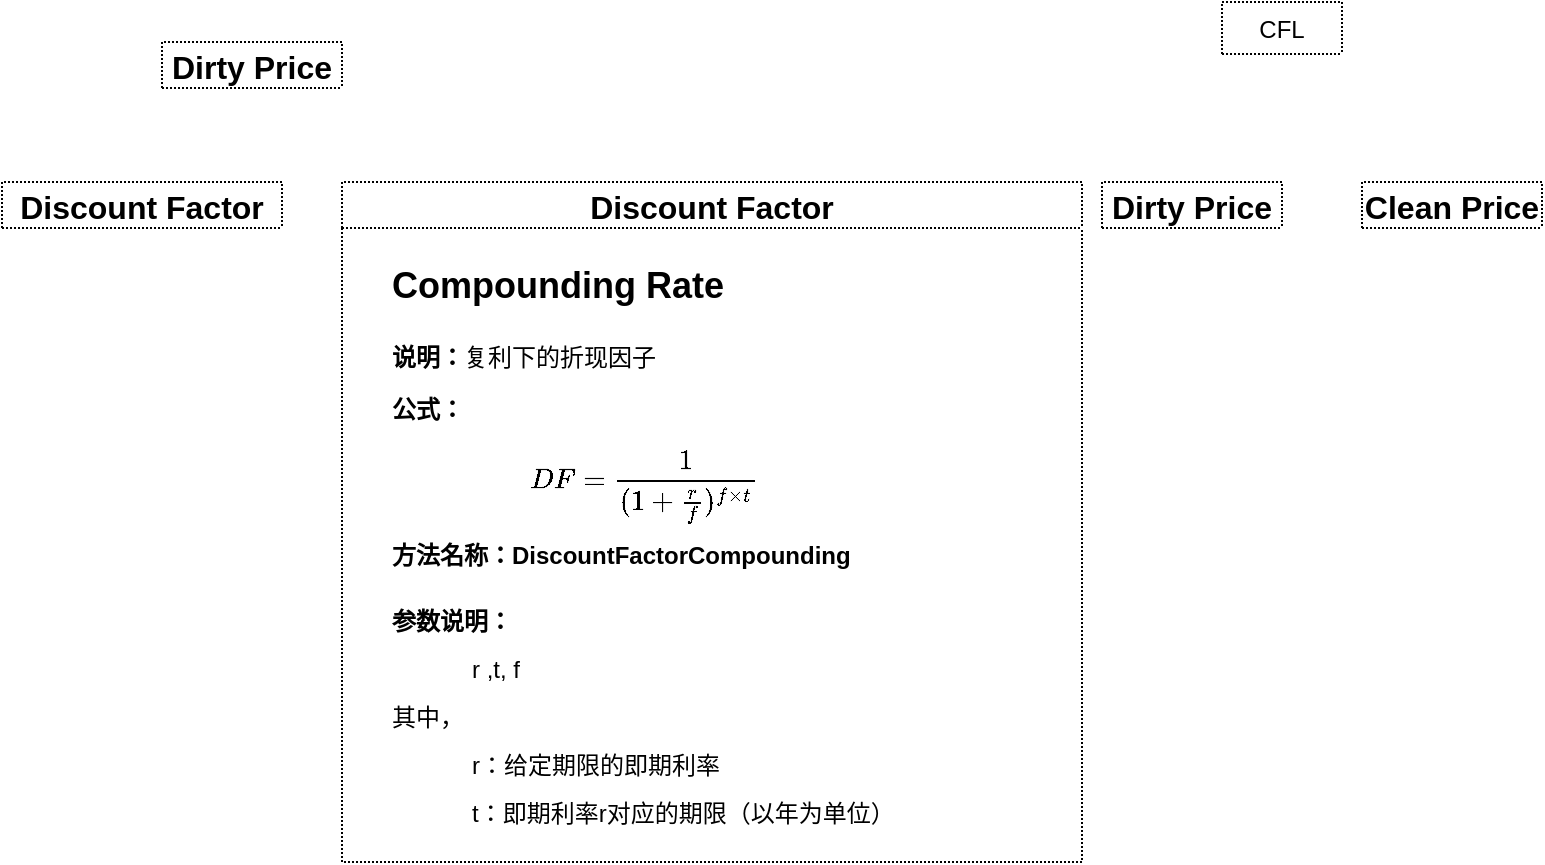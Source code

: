 <mxfile version="13.10.0" type="github">
  <diagram id="C5RBs43oDa-KdzZeNtuy" name="Page-1">
    <mxGraphModel dx="542" dy="405" grid="1" gridSize="10" guides="1" tooltips="1" connect="1" arrows="1" fold="1" page="1" pageScale="1" pageWidth="827" pageHeight="1169" math="1" shadow="0">
      <root>
        <mxCell id="WIyWlLk6GJQsqaUBKTNV-0" />
        <mxCell id="WIyWlLk6GJQsqaUBKTNV-1" parent="WIyWlLk6GJQsqaUBKTNV-0" />
        <mxCell id="0xuEhFezEmj5StmWAARz-81" value="Dirty Price" style="swimlane;dashed=1;dashPattern=1 1;strokeColor=#000000;fontSize=16;" parent="WIyWlLk6GJQsqaUBKTNV-1" vertex="1" collapsed="1">
          <mxGeometry x="110" y="40" width="90" height="23" as="geometry">
            <mxRectangle x="110" y="40" width="370" height="380" as="alternateBounds" />
          </mxGeometry>
        </mxCell>
        <mxCell id="SIirOtEVYk1fui6E42ct-0" value="&lt;h1&gt;&lt;font style=&quot;font-size: 18px&quot;&gt;Dirty Price&lt;/font&gt;&lt;/h1&gt;&lt;p&gt;&lt;b&gt;说明：&lt;/b&gt;计算给定债券的当前价格（全价）&lt;/p&gt;&lt;p&gt;&lt;b&gt;公式：&lt;/b&gt;&lt;span style=&quot;text-align: center&quot;&gt;$$ DirtyPrice = \sum_{i=1}^n CF_i \times DF_i $$&lt;/span&gt;&lt;/p&gt;&lt;p style=&quot;line-height: 9.6px&quot;&gt;&lt;b&gt;方法名称：PriceDirty&lt;/b&gt;&lt;br&gt;&lt;br&gt;&lt;/p&gt;&lt;p style=&quot;line-height: 12px&quot;&gt;&lt;b&gt;参数说明：&lt;/b&gt;&lt;/p&gt;&lt;blockquote style=&quot;margin: 0px 0px 0px 40px ; border: none ; padding: 0px&quot;&gt;&lt;p style=&quot;line-height: 12px&quot;&gt;CFL[ dt ,amount ,df ]&lt;/p&gt;&lt;/blockquote&gt;&lt;p style=&quot;line-height: 12px&quot;&gt;其中，&lt;/p&gt;&lt;blockquote style=&quot;margin: 0px 0px 0px 40px ; border: none ; padding: 0px&quot;&gt;&lt;p style=&quot;line-height: 12px&quot;&gt;dt：现金流发生日期&lt;/p&gt;&lt;p style=&quot;line-height: 12px&quot;&gt;amount：在时间dt处产生的现金流金额&lt;/p&gt;&lt;/blockquote&gt;&lt;blockquote style=&quot;margin: 0px 0px 0px 40px ; border: none ; padding: 0px&quot;&gt;&lt;p style=&quot;line-height: 12px&quot;&gt;df：时间dt处对应的折现因子&lt;/p&gt;&lt;/blockquote&gt;&lt;span style=&quot;box-sizing: border-box ; font-size: 13px ; background-color: rgb(255 , 255 , 255) ; font-family: &amp;#34;courier new&amp;#34; , &amp;#34;courier&amp;#34; , monospace&quot;&gt;&lt;br&gt;&lt;/span&gt;" style="text;html=1;strokeColor=none;fillColor=none;spacing=5;spacingTop=-20;whiteSpace=wrap;overflow=hidden;rounded=0;" parent="0xuEhFezEmj5StmWAARz-81" vertex="1">
          <mxGeometry x="20" y="30" width="330" height="340" as="geometry" />
        </mxCell>
        <mxCell id="0xuEhFezEmj5StmWAARz-60" value="CFL" style="swimlane;fontStyle=0;childLayout=stackLayout;horizontal=1;startSize=26;fillColor=none;horizontalStack=0;resizeParent=1;resizeParentMax=0;resizeLast=0;collapsible=1;marginBottom=0;dashed=1;dashPattern=1 1;strokeColor=#000000;" parent="WIyWlLk6GJQsqaUBKTNV-1" vertex="1" collapsed="1">
          <mxGeometry x="640" y="20" width="60" height="26" as="geometry">
            <mxRectangle x="60" y="100" width="130" height="130" as="alternateBounds" />
          </mxGeometry>
        </mxCell>
        <mxCell id="0xuEhFezEmj5StmWAARz-61" value="dt date" style="text;strokeColor=none;fillColor=none;align=left;verticalAlign=top;spacingLeft=4;spacingRight=4;overflow=hidden;rotatable=0;points=[[0,0.5],[1,0.5]];portConstraint=eastwest;" parent="0xuEhFezEmj5StmWAARz-60" vertex="1">
          <mxGeometry y="26" width="60" height="26" as="geometry" />
        </mxCell>
        <mxCell id="0xuEhFezEmj5StmWAARz-66" value="t number" style="text;strokeColor=none;fillColor=none;align=left;verticalAlign=top;spacingLeft=4;spacingRight=4;overflow=hidden;rotatable=0;points=[[0,0.5],[1,0.5]];portConstraint=eastwest;" parent="0xuEhFezEmj5StmWAARz-60" vertex="1">
          <mxGeometry y="52" width="60" height="26" as="geometry" />
        </mxCell>
        <mxCell id="0xuEhFezEmj5StmWAARz-62" value="amount number" style="text;strokeColor=none;fillColor=none;align=left;verticalAlign=top;spacingLeft=4;spacingRight=4;overflow=hidden;rotatable=0;points=[[0,0.5],[1,0.5]];portConstraint=eastwest;" parent="0xuEhFezEmj5StmWAARz-60" vertex="1">
          <mxGeometry y="78" width="60" height="26" as="geometry" />
        </mxCell>
        <mxCell id="0xuEhFezEmj5StmWAARz-63" value="df number" style="text;strokeColor=none;fillColor=none;align=left;verticalAlign=top;spacingLeft=4;spacingRight=4;overflow=hidden;rotatable=0;points=[[0,0.5],[1,0.5]];portConstraint=eastwest;" parent="0xuEhFezEmj5StmWAARz-60" vertex="1">
          <mxGeometry y="104" width="60" height="26" as="geometry" />
        </mxCell>
        <mxCell id="0xuEhFezEmj5StmWAARz-90" value="Clean Price" style="swimlane;dashed=1;dashPattern=1 1;strokeColor=#000000;fontSize=16;" parent="WIyWlLk6GJQsqaUBKTNV-1" vertex="1" collapsed="1">
          <mxGeometry x="710" y="110" width="90" height="23" as="geometry">
            <mxRectangle x="710" y="110" width="370" height="340" as="alternateBounds" />
          </mxGeometry>
        </mxCell>
        <mxCell id="0xuEhFezEmj5StmWAARz-91" value="&lt;h1&gt;&lt;font style=&quot;font-size: 18px&quot;&gt;Clean Price&lt;/font&gt;&lt;/h1&gt;&lt;p&gt;&lt;b&gt;说明：&lt;/b&gt;计算给定债券的当前价格（净价）&lt;/p&gt;&lt;p&gt;&lt;b&gt;公式：&lt;/b&gt;&lt;span style=&quot;text-align: center&quot;&gt;$$ CleanPrice = DirtyPrice-AccruedInterest $$&lt;/span&gt;&lt;/p&gt;&lt;p style=&quot;line-height: 9.6px&quot;&gt;&lt;b&gt;方法名称：PriceClean&lt;/b&gt;&lt;br&gt;&lt;br&gt;&lt;/p&gt;&lt;p style=&quot;line-height: 12px&quot;&gt;&lt;b&gt;参数说明：&lt;/b&gt;&lt;/p&gt;&lt;blockquote style=&quot;margin: 0px 0px 0px 40px ; border: none ; padding: 0px&quot;&gt;&lt;p style=&quot;line-height: 12px&quot;&gt;DirthPrice, AccruedInterest&lt;/p&gt;&lt;/blockquote&gt;&lt;p style=&quot;line-height: 12px&quot;&gt;其中，&lt;/p&gt;&lt;blockquote style=&quot;margin: 0px 0px 0px 40px ; border: none ; padding: 0px&quot;&gt;&lt;p style=&quot;line-height: 12px&quot;&gt;DirthPrice：全价&lt;/p&gt;&lt;p style=&quot;line-height: 12px&quot;&gt;AccuredInterest：应计利息，指已经计入但是还未支付的利息&lt;/p&gt;&lt;/blockquote&gt;&lt;span style=&quot;box-sizing: border-box ; font-size: 13px ; background-color: rgb(255 , 255 , 255) ; font-family: &amp;#34;courier new&amp;#34; , &amp;#34;courier&amp;#34; , monospace&quot;&gt;&lt;br&gt;&lt;/span&gt;" style="text;html=1;strokeColor=none;fillColor=none;spacing=5;spacingTop=-20;whiteSpace=wrap;overflow=hidden;rounded=0;" parent="0xuEhFezEmj5StmWAARz-90" vertex="1">
          <mxGeometry x="20" y="30" width="330" height="300" as="geometry" />
        </mxCell>
        <mxCell id="0xuEhFezEmj5StmWAARz-95" value="Discount Factor" style="swimlane;dashed=1;dashPattern=1 1;strokeColor=#000000;fontSize=16;" parent="WIyWlLk6GJQsqaUBKTNV-1" vertex="1" collapsed="1">
          <mxGeometry x="30" y="110" width="140" height="23" as="geometry">
            <mxRectangle x="30" y="110" width="370" height="340" as="alternateBounds" />
          </mxGeometry>
        </mxCell>
        <mxCell id="0xuEhFezEmj5StmWAARz-96" value="&lt;h1&gt;&lt;font style=&quot;font-size: 18px&quot;&gt;Simple Interest Rate&lt;/font&gt;&lt;/h1&gt;&lt;p&gt;&lt;b&gt;说明：&lt;/b&gt;单利下的折现因子&lt;/p&gt;&lt;p&gt;&lt;b&gt;公式：&lt;/b&gt;&lt;span style=&quot;text-align: center&quot;&gt;$$ DF_s = \frac{1}{1+r\times t} $$&lt;/span&gt;&lt;/p&gt;&lt;p style=&quot;line-height: 9.6px&quot;&gt;&lt;b&gt;方法名称：DiscountFactorSimple&lt;/b&gt;&lt;br&gt;&lt;br&gt;&lt;/p&gt;&lt;p style=&quot;line-height: 12px&quot;&gt;&lt;b&gt;参数说明：&lt;/b&gt;&lt;/p&gt;&lt;blockquote style=&quot;margin: 0px 0px 0px 40px ; border: none ; padding: 0px&quot;&gt;&lt;p style=&quot;line-height: 12px&quot;&gt;r ,t&lt;/p&gt;&lt;/blockquote&gt;&lt;p style=&quot;line-height: 12px&quot;&gt;其中，&lt;/p&gt;&lt;blockquote style=&quot;margin: 0px 0px 0px 40px ; border: none ; padding: 0px&quot;&gt;&lt;p style=&quot;line-height: 12px&quot;&gt;r：给定期限的即期利率&lt;/p&gt;&lt;p style=&quot;line-height: 12px&quot;&gt;t：即期利率r对应的期限（以年为单位）&lt;/p&gt;&lt;/blockquote&gt;&lt;span style=&quot;box-sizing: border-box ; font-size: 13px ; background-color: rgb(255 , 255 , 255) ; font-family: &amp;#34;courier new&amp;#34; , &amp;#34;courier&amp;#34; , monospace&quot;&gt;&lt;br&gt;&lt;/span&gt;" style="text;html=1;strokeColor=none;fillColor=none;spacing=5;spacingTop=-20;whiteSpace=wrap;overflow=hidden;rounded=0;" parent="0xuEhFezEmj5StmWAARz-95" vertex="1">
          <mxGeometry x="20" y="30" width="330" height="300" as="geometry" />
        </mxCell>
        <mxCell id="0xuEhFezEmj5StmWAARz-92" value="Dirty Price" style="swimlane;dashed=1;dashPattern=1 1;strokeColor=#000000;fontSize=16;" parent="WIyWlLk6GJQsqaUBKTNV-1" vertex="1" collapsed="1">
          <mxGeometry x="580" y="110" width="90" height="23" as="geometry">
            <mxRectangle x="570" y="133" width="370" height="380" as="alternateBounds" />
          </mxGeometry>
        </mxCell>
        <mxCell id="0xuEhFezEmj5StmWAARz-93" value="&lt;h1&gt;&lt;font style=&quot;font-size: 18px&quot;&gt;Dirty Price&lt;/font&gt;&lt;/h1&gt;&lt;p&gt;&lt;b&gt;说明：&lt;/b&gt;计算给定债券的当前价格（全价）&lt;/p&gt;&lt;p&gt;&lt;b&gt;公式：&lt;/b&gt;&lt;span style=&quot;text-align: center&quot;&gt;$$ DirtyPrice = \sum_{i=1}^n CF_i \times DF_i $$&lt;/span&gt;&lt;/p&gt;&lt;p style=&quot;line-height: 9.6px&quot;&gt;&lt;b&gt;方法名称：PriceDirty&lt;/b&gt;&lt;br&gt;&lt;br&gt;&lt;/p&gt;&lt;p style=&quot;line-height: 12px&quot;&gt;&lt;b&gt;参数说明：&lt;/b&gt;&lt;/p&gt;&lt;blockquote style=&quot;margin: 0px 0px 0px 40px ; border: none ; padding: 0px&quot;&gt;&lt;p style=&quot;line-height: 12px&quot;&gt;CFL[ dt ,amount ,df ]&lt;/p&gt;&lt;/blockquote&gt;&lt;p style=&quot;line-height: 12px&quot;&gt;其中，&lt;/p&gt;&lt;blockquote style=&quot;margin: 0px 0px 0px 40px ; border: none ; padding: 0px&quot;&gt;&lt;p style=&quot;line-height: 12px&quot;&gt;dt：现金流发生日期&lt;/p&gt;&lt;p style=&quot;line-height: 12px&quot;&gt;amount：在时间dt处产生的现金流金额&lt;/p&gt;&lt;/blockquote&gt;&lt;blockquote style=&quot;margin: 0px 0px 0px 40px ; border: none ; padding: 0px&quot;&gt;&lt;p style=&quot;line-height: 12px&quot;&gt;df：时间dt处对应的折现因子&lt;/p&gt;&lt;/blockquote&gt;&lt;span style=&quot;box-sizing: border-box ; font-size: 13px ; background-color: rgb(255 , 255 , 255) ; font-family: &amp;#34;courier new&amp;#34; , &amp;#34;courier&amp;#34; , monospace&quot;&gt;&lt;br&gt;&lt;/span&gt;" style="text;html=1;strokeColor=none;fillColor=none;spacing=5;spacingTop=-20;whiteSpace=wrap;overflow=hidden;rounded=0;" parent="0xuEhFezEmj5StmWAARz-92" vertex="1">
          <mxGeometry x="20" y="30" width="330" height="340" as="geometry" />
        </mxCell>
        <mxCell id="0xuEhFezEmj5StmWAARz-152" value="Discount Factor" style="swimlane;dashed=1;dashPattern=1 1;strokeColor=#000000;fontSize=16;" parent="WIyWlLk6GJQsqaUBKTNV-1" vertex="1">
          <mxGeometry x="200" y="110" width="370" height="340" as="geometry">
            <mxRectangle x="200" y="110" width="140" height="23" as="alternateBounds" />
          </mxGeometry>
        </mxCell>
        <mxCell id="0xuEhFezEmj5StmWAARz-153" value="&lt;h1&gt;&lt;font style=&quot;font-size: 18px&quot;&gt;Compounding Rate&lt;/font&gt;&lt;/h1&gt;&lt;p&gt;&lt;b&gt;说明：&lt;/b&gt;复利下的折现因子&lt;/p&gt;&lt;p&gt;&lt;b&gt;公式：&lt;/b&gt;&lt;span style=&quot;text-align: center&quot;&gt;$$ DF = \frac{1}{(1+\frac{r}{f})^ {f\times t}} $$&lt;/span&gt;&lt;/p&gt;&lt;p style=&quot;line-height: 9.6px&quot;&gt;&lt;b&gt;方法名称：DiscountFactorCompounding&lt;/b&gt;&lt;br&gt;&lt;br&gt;&lt;/p&gt;&lt;p style=&quot;line-height: 12px&quot;&gt;&lt;b&gt;参数说明：&lt;/b&gt;&lt;/p&gt;&lt;blockquote style=&quot;margin: 0px 0px 0px 40px ; border: none ; padding: 0px&quot;&gt;&lt;p style=&quot;line-height: 12px&quot;&gt;r ,t, f&lt;/p&gt;&lt;/blockquote&gt;&lt;p style=&quot;line-height: 12px&quot;&gt;其中，&lt;/p&gt;&lt;blockquote style=&quot;margin: 0px 0px 0px 40px ; border: none ; padding: 0px&quot;&gt;&lt;p style=&quot;line-height: 12px&quot;&gt;r：给定期限的即期利率&lt;/p&gt;&lt;p style=&quot;line-height: 12px&quot;&gt;t：即期利率r对应的期限（以年为单位）&lt;/p&gt;&lt;p style=&quot;line-height: 12px&quot;&gt;f：复利频率（）&lt;/p&gt;&lt;/blockquote&gt;&lt;span style=&quot;box-sizing: border-box ; font-size: 13px ; background-color: rgb(255 , 255 , 255) ; font-family: &amp;#34;courier new&amp;#34; , &amp;#34;courier&amp;#34; , monospace&quot;&gt;&lt;br&gt;&lt;/span&gt;" style="text;html=1;strokeColor=none;fillColor=none;spacing=5;spacingTop=-20;whiteSpace=wrap;overflow=hidden;rounded=0;" parent="0xuEhFezEmj5StmWAARz-152" vertex="1">
          <mxGeometry x="20" y="30" width="330" height="300" as="geometry" />
        </mxCell>
      </root>
    </mxGraphModel>
  </diagram>
</mxfile>
